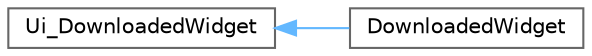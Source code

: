 digraph "类继承关系图"
{
 // LATEX_PDF_SIZE
  bgcolor="transparent";
  edge [fontname=Helvetica,fontsize=10,labelfontname=Helvetica,labelfontsize=10];
  node [fontname=Helvetica,fontsize=10,shape=box,height=0.2,width=0.4];
  rankdir="LR";
  Node0 [id="Node000000",label="Ui_DownloadedWidget",height=0.2,width=0.4,color="grey40", fillcolor="white", style="filled",URL="$class_ui___downloaded_widget.html",tooltip=" "];
  Node0 -> Node1 [id="edge480_Node000000_Node000001",dir="back",color="steelblue1",style="solid",tooltip=" "];
  Node1 [id="Node000001",label="DownloadedWidget",height=0.2,width=0.4,color="grey40", fillcolor="white", style="filled",URL="$class_ui_1_1_downloaded_widget.html",tooltip=" "];
}

